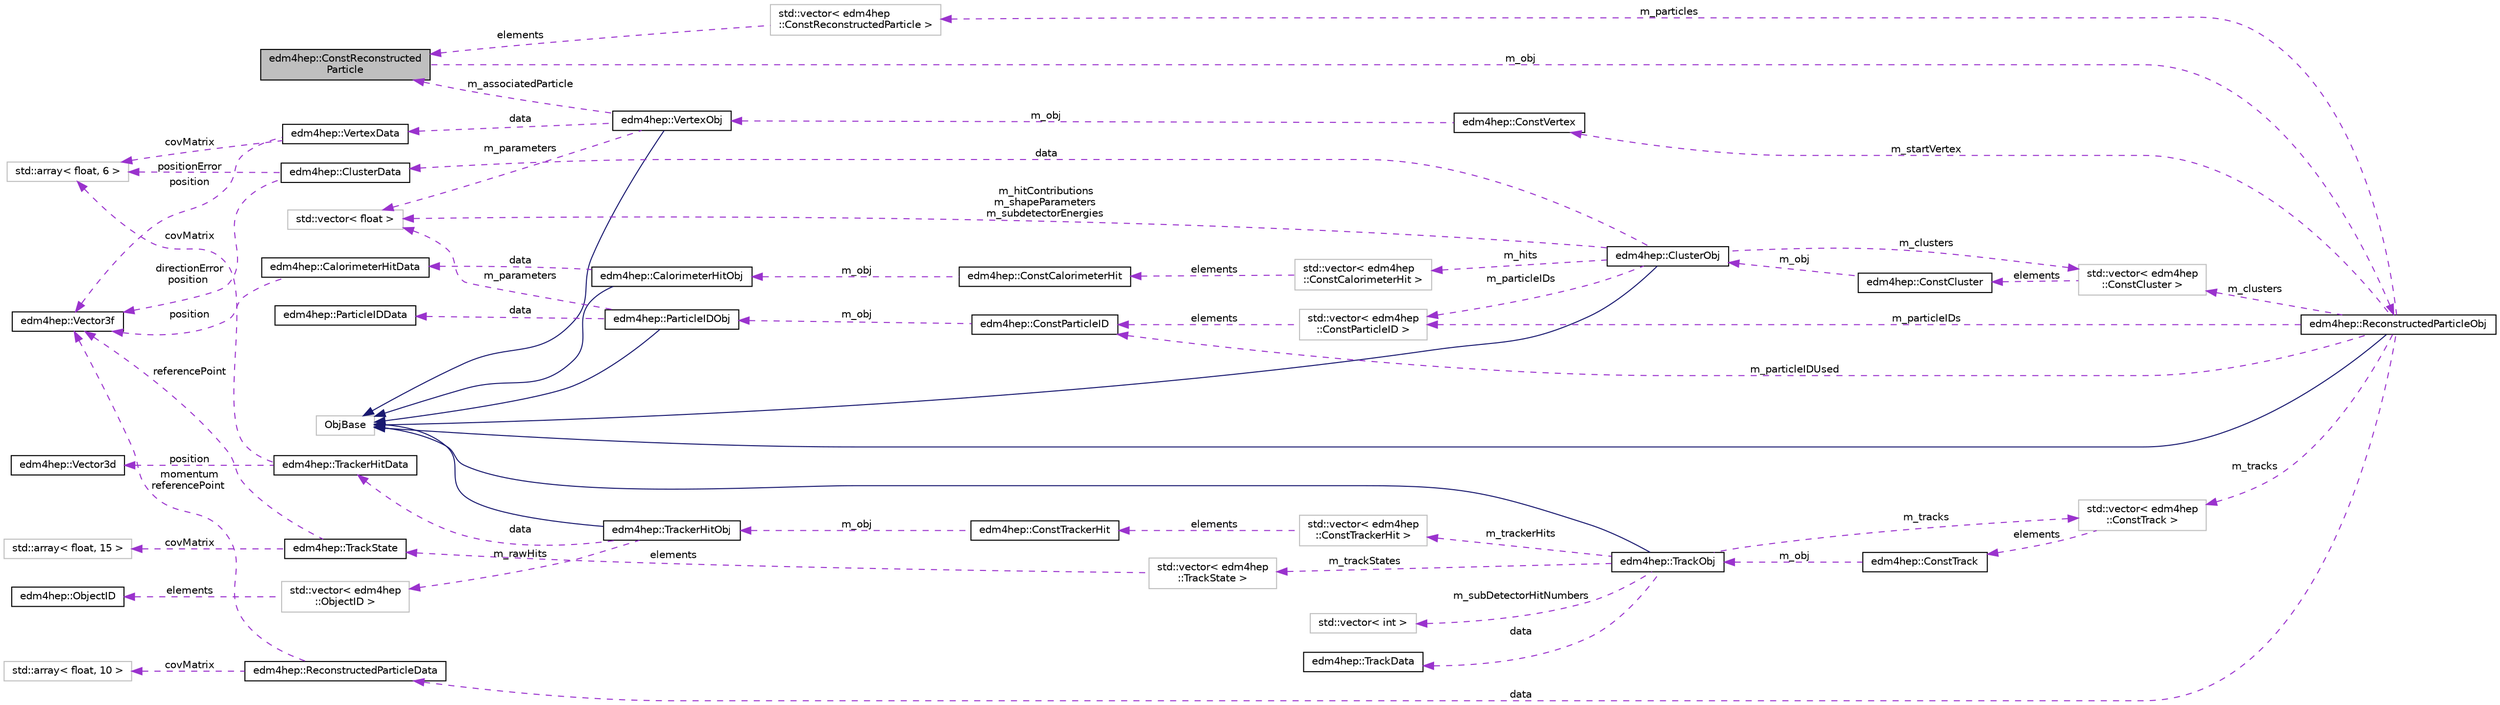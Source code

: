 digraph "edm4hep::ConstReconstructedParticle"
{
 // LATEX_PDF_SIZE
  edge [fontname="Helvetica",fontsize="10",labelfontname="Helvetica",labelfontsize="10"];
  node [fontname="Helvetica",fontsize="10",shape=record];
  rankdir="LR";
  Node1 [label="edm4hep::ConstReconstructed\lParticle",height=0.2,width=0.4,color="black", fillcolor="grey75", style="filled", fontcolor="black",tooltip="Reconstructed Particle."];
  Node2 -> Node1 [dir="back",color="darkorchid3",fontsize="10",style="dashed",label=" m_obj" ,fontname="Helvetica"];
  Node2 [label="edm4hep::ReconstructedParticleObj",height=0.2,width=0.4,color="black", fillcolor="white", style="filled",URL="$classedm4hep_1_1_reconstructed_particle_obj.html",tooltip=" "];
  Node3 -> Node2 [dir="back",color="midnightblue",fontsize="10",style="solid",fontname="Helvetica"];
  Node3 [label="ObjBase",height=0.2,width=0.4,color="grey75", fillcolor="white", style="filled",tooltip=" "];
  Node4 -> Node2 [dir="back",color="darkorchid3",fontsize="10",style="dashed",label=" m_clusters" ,fontname="Helvetica"];
  Node4 [label="std::vector\< edm4hep\l::ConstCluster \>",height=0.2,width=0.4,color="grey75", fillcolor="white", style="filled",tooltip=" "];
  Node5 -> Node4 [dir="back",color="darkorchid3",fontsize="10",style="dashed",label=" elements" ,fontname="Helvetica"];
  Node5 [label="edm4hep::ConstCluster",height=0.2,width=0.4,color="black", fillcolor="white", style="filled",URL="$classedm4hep_1_1_const_cluster.html",tooltip="Calorimeter Hit Cluster."];
  Node6 -> Node5 [dir="back",color="darkorchid3",fontsize="10",style="dashed",label=" m_obj" ,fontname="Helvetica"];
  Node6 [label="edm4hep::ClusterObj",height=0.2,width=0.4,color="black", fillcolor="white", style="filled",URL="$classedm4hep_1_1_cluster_obj.html",tooltip=" "];
  Node3 -> Node6 [dir="back",color="midnightblue",fontsize="10",style="solid",fontname="Helvetica"];
  Node4 -> Node6 [dir="back",color="darkorchid3",fontsize="10",style="dashed",label=" m_clusters" ,fontname="Helvetica"];
  Node7 -> Node6 [dir="back",color="darkorchid3",fontsize="10",style="dashed",label=" m_particleIDs" ,fontname="Helvetica"];
  Node7 [label="std::vector\< edm4hep\l::ConstParticleID \>",height=0.2,width=0.4,color="grey75", fillcolor="white", style="filled",tooltip=" "];
  Node8 -> Node7 [dir="back",color="darkorchid3",fontsize="10",style="dashed",label=" elements" ,fontname="Helvetica"];
  Node8 [label="edm4hep::ConstParticleID",height=0.2,width=0.4,color="black", fillcolor="white", style="filled",URL="$classedm4hep_1_1_const_particle_i_d.html",tooltip="ParticleID."];
  Node9 -> Node8 [dir="back",color="darkorchid3",fontsize="10",style="dashed",label=" m_obj" ,fontname="Helvetica"];
  Node9 [label="edm4hep::ParticleIDObj",height=0.2,width=0.4,color="black", fillcolor="white", style="filled",URL="$classedm4hep_1_1_particle_i_d_obj.html",tooltip=" "];
  Node3 -> Node9 [dir="back",color="midnightblue",fontsize="10",style="solid",fontname="Helvetica"];
  Node10 -> Node9 [dir="back",color="darkorchid3",fontsize="10",style="dashed",label=" data" ,fontname="Helvetica"];
  Node10 [label="edm4hep::ParticleIDData",height=0.2,width=0.4,color="black", fillcolor="white", style="filled",URL="$classedm4hep_1_1_particle_i_d_data.html",tooltip="ParticleID."];
  Node11 -> Node9 [dir="back",color="darkorchid3",fontsize="10",style="dashed",label=" m_parameters" ,fontname="Helvetica"];
  Node11 [label="std::vector\< float \>",height=0.2,width=0.4,color="grey75", fillcolor="white", style="filled",tooltip=" "];
  Node12 -> Node6 [dir="back",color="darkorchid3",fontsize="10",style="dashed",label=" m_hits" ,fontname="Helvetica"];
  Node12 [label="std::vector\< edm4hep\l::ConstCalorimeterHit \>",height=0.2,width=0.4,color="grey75", fillcolor="white", style="filled",tooltip=" "];
  Node13 -> Node12 [dir="back",color="darkorchid3",fontsize="10",style="dashed",label=" elements" ,fontname="Helvetica"];
  Node13 [label="edm4hep::ConstCalorimeterHit",height=0.2,width=0.4,color="black", fillcolor="white", style="filled",URL="$classedm4hep_1_1_const_calorimeter_hit.html",tooltip="Calorimeter hit."];
  Node14 -> Node13 [dir="back",color="darkorchid3",fontsize="10",style="dashed",label=" m_obj" ,fontname="Helvetica"];
  Node14 [label="edm4hep::CalorimeterHitObj",height=0.2,width=0.4,color="black", fillcolor="white", style="filled",URL="$classedm4hep_1_1_calorimeter_hit_obj.html",tooltip=" "];
  Node3 -> Node14 [dir="back",color="midnightblue",fontsize="10",style="solid",fontname="Helvetica"];
  Node15 -> Node14 [dir="back",color="darkorchid3",fontsize="10",style="dashed",label=" data" ,fontname="Helvetica"];
  Node15 [label="edm4hep::CalorimeterHitData",height=0.2,width=0.4,color="black", fillcolor="white", style="filled",URL="$classedm4hep_1_1_calorimeter_hit_data.html",tooltip="Calorimeter hit."];
  Node16 -> Node15 [dir="back",color="darkorchid3",fontsize="10",style="dashed",label=" position" ,fontname="Helvetica"];
  Node16 [label="edm4hep::Vector3f",height=0.2,width=0.4,color="black", fillcolor="white", style="filled",URL="$classedm4hep_1_1_vector3f.html",tooltip=" "];
  Node11 -> Node6 [dir="back",color="darkorchid3",fontsize="10",style="dashed",label=" m_hitContributions\nm_shapeParameters\nm_subdetectorEnergies" ,fontname="Helvetica"];
  Node17 -> Node6 [dir="back",color="darkorchid3",fontsize="10",style="dashed",label=" data" ,fontname="Helvetica"];
  Node17 [label="edm4hep::ClusterData",height=0.2,width=0.4,color="black", fillcolor="white", style="filled",URL="$classedm4hep_1_1_cluster_data.html",tooltip="Calorimeter Hit Cluster."];
  Node18 -> Node17 [dir="back",color="darkorchid3",fontsize="10",style="dashed",label=" positionError" ,fontname="Helvetica"];
  Node18 [label="std::array\< float, 6 \>",height=0.2,width=0.4,color="grey75", fillcolor="white", style="filled",tooltip=" "];
  Node16 -> Node17 [dir="back",color="darkorchid3",fontsize="10",style="dashed",label=" directionError\nposition" ,fontname="Helvetica"];
  Node7 -> Node2 [dir="back",color="darkorchid3",fontsize="10",style="dashed",label=" m_particleIDs" ,fontname="Helvetica"];
  Node19 -> Node2 [dir="back",color="darkorchid3",fontsize="10",style="dashed",label=" m_tracks" ,fontname="Helvetica"];
  Node19 [label="std::vector\< edm4hep\l::ConstTrack \>",height=0.2,width=0.4,color="grey75", fillcolor="white", style="filled",tooltip=" "];
  Node20 -> Node19 [dir="back",color="darkorchid3",fontsize="10",style="dashed",label=" elements" ,fontname="Helvetica"];
  Node20 [label="edm4hep::ConstTrack",height=0.2,width=0.4,color="black", fillcolor="white", style="filled",URL="$classedm4hep_1_1_const_track.html",tooltip="Reconstructed track."];
  Node21 -> Node20 [dir="back",color="darkorchid3",fontsize="10",style="dashed",label=" m_obj" ,fontname="Helvetica"];
  Node21 [label="edm4hep::TrackObj",height=0.2,width=0.4,color="black", fillcolor="white", style="filled",URL="$classedm4hep_1_1_track_obj.html",tooltip=" "];
  Node3 -> Node21 [dir="back",color="midnightblue",fontsize="10",style="solid",fontname="Helvetica"];
  Node22 -> Node21 [dir="back",color="darkorchid3",fontsize="10",style="dashed",label=" m_trackStates" ,fontname="Helvetica"];
  Node22 [label="std::vector\< edm4hep\l::TrackState \>",height=0.2,width=0.4,color="grey75", fillcolor="white", style="filled",tooltip=" "];
  Node23 -> Node22 [dir="back",color="darkorchid3",fontsize="10",style="dashed",label=" elements" ,fontname="Helvetica"];
  Node23 [label="edm4hep::TrackState",height=0.2,width=0.4,color="black", fillcolor="white", style="filled",URL="$classedm4hep_1_1_track_state.html",tooltip=" "];
  Node24 -> Node23 [dir="back",color="darkorchid3",fontsize="10",style="dashed",label=" covMatrix" ,fontname="Helvetica"];
  Node24 [label="std::array\< float, 15 \>",height=0.2,width=0.4,color="grey75", fillcolor="white", style="filled",tooltip=" "];
  Node16 -> Node23 [dir="back",color="darkorchid3",fontsize="10",style="dashed",label=" referencePoint" ,fontname="Helvetica"];
  Node19 -> Node21 [dir="back",color="darkorchid3",fontsize="10",style="dashed",label=" m_tracks" ,fontname="Helvetica"];
  Node25 -> Node21 [dir="back",color="darkorchid3",fontsize="10",style="dashed",label=" m_trackerHits" ,fontname="Helvetica"];
  Node25 [label="std::vector\< edm4hep\l::ConstTrackerHit \>",height=0.2,width=0.4,color="grey75", fillcolor="white", style="filled",tooltip=" "];
  Node26 -> Node25 [dir="back",color="darkorchid3",fontsize="10",style="dashed",label=" elements" ,fontname="Helvetica"];
  Node26 [label="edm4hep::ConstTrackerHit",height=0.2,width=0.4,color="black", fillcolor="white", style="filled",URL="$classedm4hep_1_1_const_tracker_hit.html",tooltip="Tracker hit."];
  Node27 -> Node26 [dir="back",color="darkorchid3",fontsize="10",style="dashed",label=" m_obj" ,fontname="Helvetica"];
  Node27 [label="edm4hep::TrackerHitObj",height=0.2,width=0.4,color="black", fillcolor="white", style="filled",URL="$classedm4hep_1_1_tracker_hit_obj.html",tooltip=" "];
  Node3 -> Node27 [dir="back",color="midnightblue",fontsize="10",style="solid",fontname="Helvetica"];
  Node28 -> Node27 [dir="back",color="darkorchid3",fontsize="10",style="dashed",label=" m_rawHits" ,fontname="Helvetica"];
  Node28 [label="std::vector\< edm4hep\l::ObjectID \>",height=0.2,width=0.4,color="grey75", fillcolor="white", style="filled",tooltip=" "];
  Node29 -> Node28 [dir="back",color="darkorchid3",fontsize="10",style="dashed",label=" elements" ,fontname="Helvetica"];
  Node29 [label="edm4hep::ObjectID",height=0.2,width=0.4,color="black", fillcolor="white", style="filled",URL="$classedm4hep_1_1_object_i_d.html",tooltip=" "];
  Node30 -> Node27 [dir="back",color="darkorchid3",fontsize="10",style="dashed",label=" data" ,fontname="Helvetica"];
  Node30 [label="edm4hep::TrackerHitData",height=0.2,width=0.4,color="black", fillcolor="white", style="filled",URL="$classedm4hep_1_1_tracker_hit_data.html",tooltip="Tracker hit."];
  Node18 -> Node30 [dir="back",color="darkorchid3",fontsize="10",style="dashed",label=" covMatrix" ,fontname="Helvetica"];
  Node31 -> Node30 [dir="back",color="darkorchid3",fontsize="10",style="dashed",label=" position" ,fontname="Helvetica"];
  Node31 [label="edm4hep::Vector3d",height=0.2,width=0.4,color="black", fillcolor="white", style="filled",URL="$classedm4hep_1_1_vector3d.html",tooltip=" "];
  Node32 -> Node21 [dir="back",color="darkorchid3",fontsize="10",style="dashed",label=" m_subDetectorHitNumbers" ,fontname="Helvetica"];
  Node32 [label="std::vector\< int \>",height=0.2,width=0.4,color="grey75", fillcolor="white", style="filled",tooltip=" "];
  Node33 -> Node21 [dir="back",color="darkorchid3",fontsize="10",style="dashed",label=" data" ,fontname="Helvetica"];
  Node33 [label="edm4hep::TrackData",height=0.2,width=0.4,color="black", fillcolor="white", style="filled",URL="$classedm4hep_1_1_track_data.html",tooltip="Reconstructed track."];
  Node8 -> Node2 [dir="back",color="darkorchid3",fontsize="10",style="dashed",label=" m_particleIDUsed" ,fontname="Helvetica"];
  Node34 -> Node2 [dir="back",color="darkorchid3",fontsize="10",style="dashed",label=" m_particles" ,fontname="Helvetica"];
  Node34 [label="std::vector\< edm4hep\l::ConstReconstructedParticle \>",height=0.2,width=0.4,color="grey75", fillcolor="white", style="filled",tooltip=" "];
  Node1 -> Node34 [dir="back",color="darkorchid3",fontsize="10",style="dashed",label=" elements" ,fontname="Helvetica"];
  Node35 -> Node2 [dir="back",color="darkorchid3",fontsize="10",style="dashed",label=" data" ,fontname="Helvetica"];
  Node35 [label="edm4hep::ReconstructedParticleData",height=0.2,width=0.4,color="black", fillcolor="white", style="filled",URL="$classedm4hep_1_1_reconstructed_particle_data.html",tooltip="Reconstructed Particle."];
  Node36 -> Node35 [dir="back",color="darkorchid3",fontsize="10",style="dashed",label=" covMatrix" ,fontname="Helvetica"];
  Node36 [label="std::array\< float, 10 \>",height=0.2,width=0.4,color="grey75", fillcolor="white", style="filled",tooltip=" "];
  Node16 -> Node35 [dir="back",color="darkorchid3",fontsize="10",style="dashed",label=" momentum\nreferencePoint" ,fontname="Helvetica"];
  Node37 -> Node2 [dir="back",color="darkorchid3",fontsize="10",style="dashed",label=" m_startVertex" ,fontname="Helvetica"];
  Node37 [label="edm4hep::ConstVertex",height=0.2,width=0.4,color="black", fillcolor="white", style="filled",URL="$classedm4hep_1_1_const_vertex.html",tooltip="Vertex."];
  Node38 -> Node37 [dir="back",color="darkorchid3",fontsize="10",style="dashed",label=" m_obj" ,fontname="Helvetica"];
  Node38 [label="edm4hep::VertexObj",height=0.2,width=0.4,color="black", fillcolor="white", style="filled",URL="$classedm4hep_1_1_vertex_obj.html",tooltip=" "];
  Node3 -> Node38 [dir="back",color="midnightblue",fontsize="10",style="solid",fontname="Helvetica"];
  Node39 -> Node38 [dir="back",color="darkorchid3",fontsize="10",style="dashed",label=" data" ,fontname="Helvetica"];
  Node39 [label="edm4hep::VertexData",height=0.2,width=0.4,color="black", fillcolor="white", style="filled",URL="$classedm4hep_1_1_vertex_data.html",tooltip="Vertex."];
  Node18 -> Node39 [dir="back",color="darkorchid3",fontsize="10",style="dashed",label=" covMatrix" ,fontname="Helvetica"];
  Node16 -> Node39 [dir="back",color="darkorchid3",fontsize="10",style="dashed",label=" position" ,fontname="Helvetica"];
  Node1 -> Node38 [dir="back",color="darkorchid3",fontsize="10",style="dashed",label=" m_associatedParticle" ,fontname="Helvetica"];
  Node11 -> Node38 [dir="back",color="darkorchid3",fontsize="10",style="dashed",label=" m_parameters" ,fontname="Helvetica"];
}
